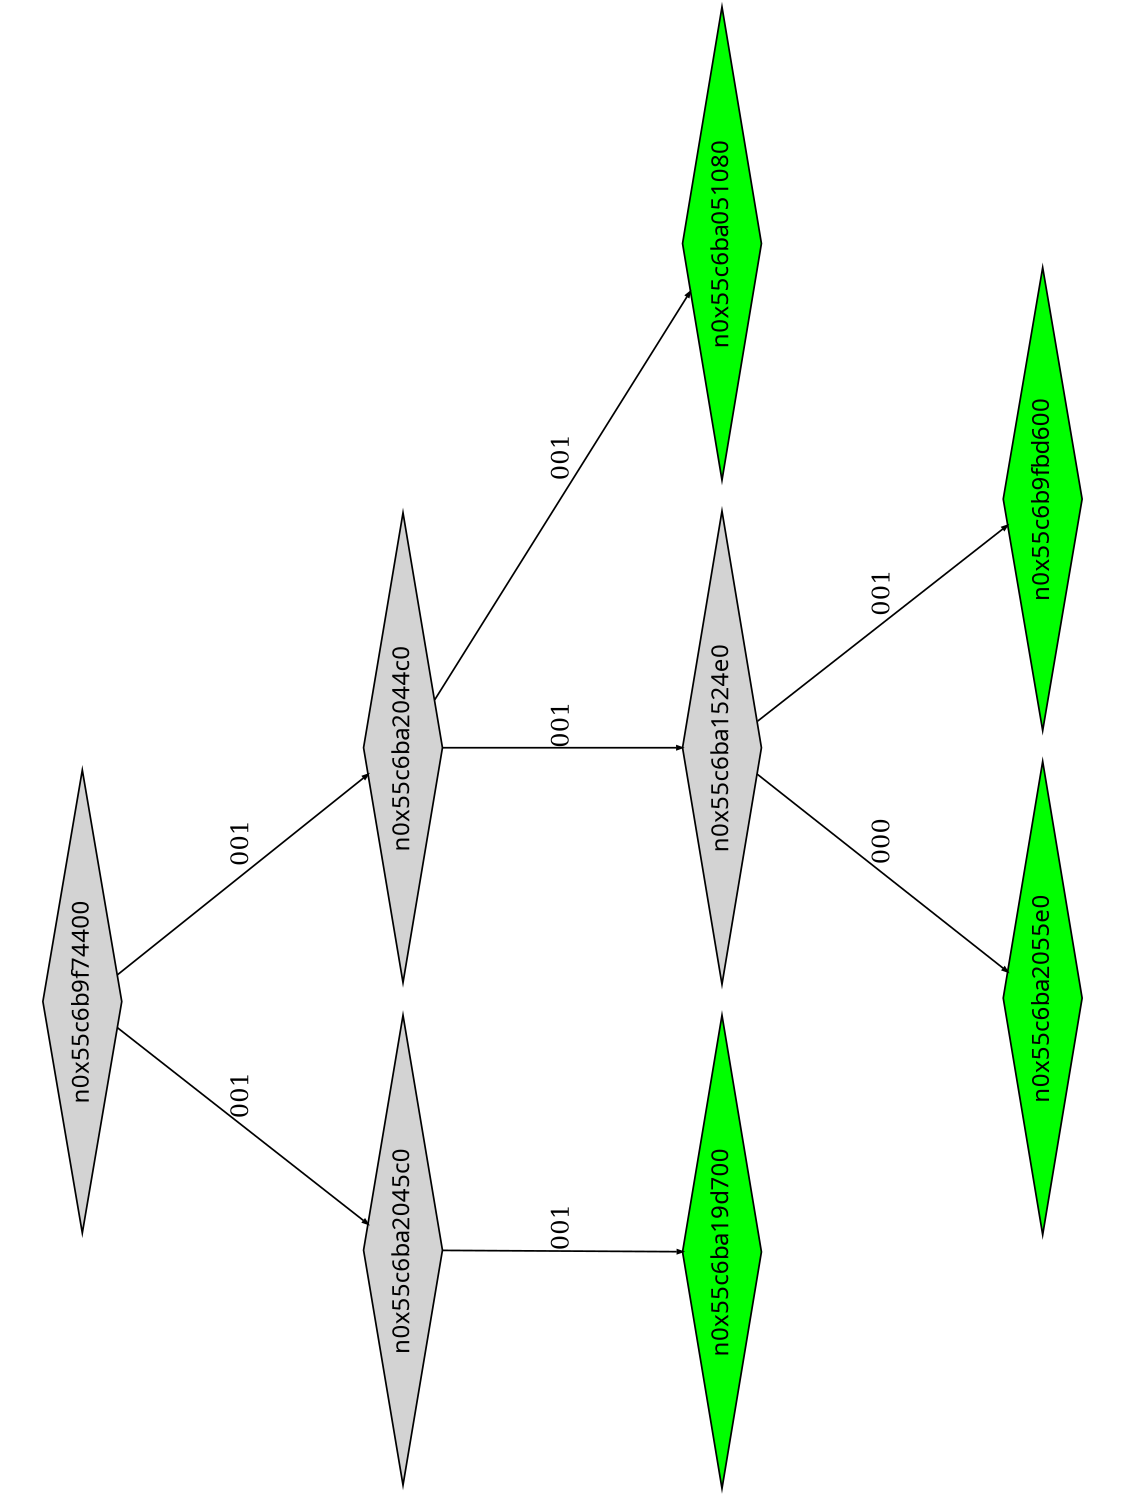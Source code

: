 digraph G {
	size="10,7.5";
	ratio=fill;
	rotate=90;
	center = "true";
	node [style="filled",width=.1,height=.1,fontname="Terminus"]
	edge [arrowsize=.3]
	n0x55c6b9f74400 [shape=diamond];
	n0x55c6b9f74400 -> n0x55c6ba2045c0 [label=001];
	n0x55c6b9f74400 -> n0x55c6ba2044c0 [label=001];
	n0x55c6ba2044c0 [shape=diamond];
	n0x55c6ba2044c0 -> n0x55c6ba1524e0 [label=001];
	n0x55c6ba2044c0 -> n0x55c6ba051080 [label=001];
	n0x55c6ba051080 [shape=diamond,fillcolor=green];
	n0x55c6ba1524e0 [shape=diamond];
	n0x55c6ba1524e0 -> n0x55c6ba2055e0 [label=000];
	n0x55c6ba1524e0 -> n0x55c6b9fbd600 [label=001];
	n0x55c6b9fbd600 [shape=diamond,fillcolor=green];
	n0x55c6ba2055e0 [shape=diamond,fillcolor=green];
	n0x55c6ba2045c0 [shape=diamond];
	n0x55c6ba2045c0 -> n0x55c6ba19d700 [label=001];
	n0x55c6ba19d700 [shape=diamond,fillcolor=green];
}
